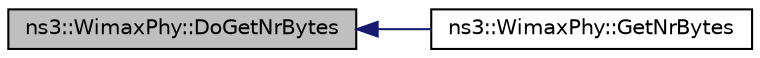 digraph "ns3::WimaxPhy::DoGetNrBytes"
{
  edge [fontname="Helvetica",fontsize="10",labelfontname="Helvetica",labelfontsize="10"];
  node [fontname="Helvetica",fontsize="10",shape=record];
  rankdir="LR";
  Node1 [label="ns3::WimaxPhy::DoGetNrBytes",height=0.2,width=0.4,color="black", fillcolor="grey75", style="filled", fontcolor="black"];
  Node1 -> Node2 [dir="back",color="midnightblue",fontsize="10",style="solid"];
  Node2 [label="ns3::WimaxPhy::GetNrBytes",height=0.2,width=0.4,color="black", fillcolor="white", style="filled",URL="$dc/dc8/classns3_1_1WimaxPhy.html#ac26974983c61a94446133d49abbe6933"];
}
